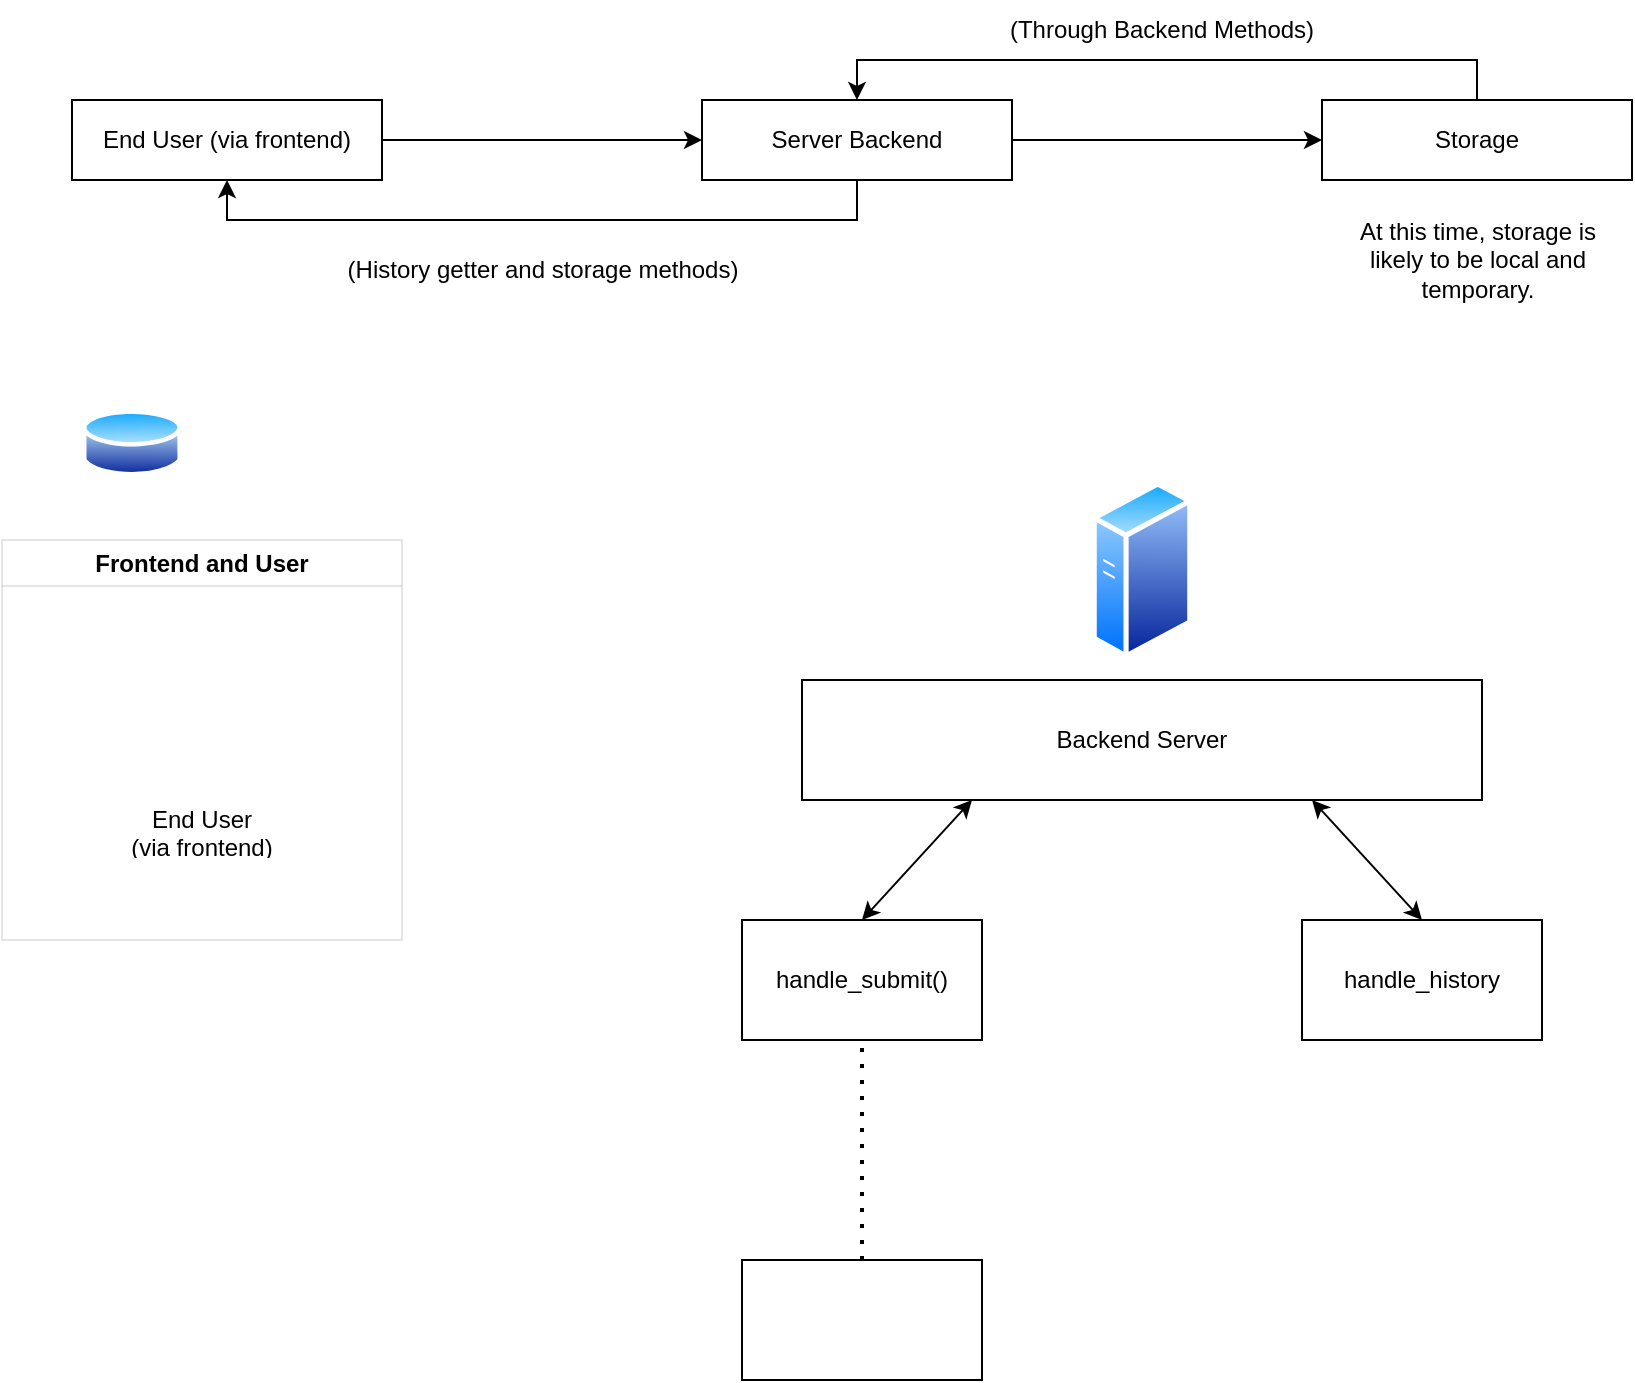 <mxfile version="24.8.8">
  <diagram name="Page-1" id="ClpgB7AAdrrCml1ry-PD">
    <mxGraphModel dx="1026" dy="692" grid="1" gridSize="10" guides="1" tooltips="1" connect="1" arrows="1" fold="1" page="1" pageScale="1" pageWidth="850" pageHeight="1100" math="0" shadow="0">
      <root>
        <mxCell id="0" />
        <mxCell id="1" parent="0" />
        <mxCell id="gOCm8S-VfS8fXB6XK8PX-7" style="edgeStyle=orthogonalEdgeStyle;rounded=0;orthogonalLoop=1;jettySize=auto;html=1;entryX=0;entryY=0.5;entryDx=0;entryDy=0;" edge="1" parent="1" source="gOCm8S-VfS8fXB6XK8PX-3" target="gOCm8S-VfS8fXB6XK8PX-5">
          <mxGeometry relative="1" as="geometry" />
        </mxCell>
        <mxCell id="gOCm8S-VfS8fXB6XK8PX-3" value="End User (via frontend)" style="rounded=0;whiteSpace=wrap;html=1;" vertex="1" parent="1">
          <mxGeometry x="45" y="100" width="155" height="40" as="geometry" />
        </mxCell>
        <mxCell id="gOCm8S-VfS8fXB6XK8PX-10" style="edgeStyle=orthogonalEdgeStyle;rounded=0;orthogonalLoop=1;jettySize=auto;html=1;entryX=0.5;entryY=0;entryDx=0;entryDy=0;" edge="1" parent="1" source="gOCm8S-VfS8fXB6XK8PX-4" target="gOCm8S-VfS8fXB6XK8PX-5">
          <mxGeometry relative="1" as="geometry">
            <Array as="points">
              <mxPoint x="748" y="80" />
              <mxPoint x="438" y="80" />
            </Array>
          </mxGeometry>
        </mxCell>
        <mxCell id="gOCm8S-VfS8fXB6XK8PX-4" value="Storage" style="rounded=0;whiteSpace=wrap;html=1;" vertex="1" parent="1">
          <mxGeometry x="670" y="100" width="155" height="40" as="geometry" />
        </mxCell>
        <mxCell id="gOCm8S-VfS8fXB6XK8PX-9" style="edgeStyle=orthogonalEdgeStyle;rounded=0;orthogonalLoop=1;jettySize=auto;html=1;exitX=1;exitY=0.5;exitDx=0;exitDy=0;entryX=0;entryY=0.5;entryDx=0;entryDy=0;" edge="1" parent="1" source="gOCm8S-VfS8fXB6XK8PX-5" target="gOCm8S-VfS8fXB6XK8PX-4">
          <mxGeometry relative="1" as="geometry" />
        </mxCell>
        <mxCell id="gOCm8S-VfS8fXB6XK8PX-14" style="edgeStyle=orthogonalEdgeStyle;rounded=0;orthogonalLoop=1;jettySize=auto;html=1;entryX=0.5;entryY=1;entryDx=0;entryDy=0;" edge="1" parent="1" source="gOCm8S-VfS8fXB6XK8PX-5" target="gOCm8S-VfS8fXB6XK8PX-3">
          <mxGeometry relative="1" as="geometry">
            <Array as="points">
              <mxPoint x="438" y="160" />
              <mxPoint x="123" y="160" />
            </Array>
          </mxGeometry>
        </mxCell>
        <mxCell id="gOCm8S-VfS8fXB6XK8PX-5" value="Server Backend" style="rounded=0;whiteSpace=wrap;html=1;" vertex="1" parent="1">
          <mxGeometry x="360" y="100" width="155" height="40" as="geometry" />
        </mxCell>
        <mxCell id="gOCm8S-VfS8fXB6XK8PX-11" value="(Through Backend Methods)" style="text;html=1;align=center;verticalAlign=middle;whiteSpace=wrap;rounded=0;" vertex="1" parent="1">
          <mxGeometry x="490" y="50" width="200" height="30" as="geometry" />
        </mxCell>
        <mxCell id="gOCm8S-VfS8fXB6XK8PX-13" value="At this time, storage is likely to be local and temporary." style="text;html=1;align=center;verticalAlign=middle;whiteSpace=wrap;rounded=0;" vertex="1" parent="1">
          <mxGeometry x="673.5" y="150" width="148" height="60" as="geometry" />
        </mxCell>
        <mxCell id="gOCm8S-VfS8fXB6XK8PX-15" value="(History getter and storage methods)" style="text;html=1;align=center;verticalAlign=middle;resizable=0;points=[];autosize=1;strokeColor=none;fillColor=none;" vertex="1" parent="1">
          <mxGeometry x="170" y="170" width="220" height="30" as="geometry" />
        </mxCell>
        <mxCell id="gOCm8S-VfS8fXB6XK8PX-25" value="Backend Server" style="rounded=0;whiteSpace=wrap;html=1;" vertex="1" parent="1">
          <mxGeometry x="410" y="390" width="340" height="60" as="geometry" />
        </mxCell>
        <mxCell id="gOCm8S-VfS8fXB6XK8PX-27" value="" style="image;aspect=fixed;perimeter=ellipsePerimeter;html=1;align=center;shadow=0;dashed=0;spacingTop=3;image=img/lib/active_directory/database.svg;" vertex="1" parent="1">
          <mxGeometry x="50" y="253" width="50" height="37" as="geometry" />
        </mxCell>
        <mxCell id="gOCm8S-VfS8fXB6XK8PX-28" value="" style="image;aspect=fixed;perimeter=ellipsePerimeter;html=1;align=center;shadow=0;dashed=0;spacingTop=3;image=img/lib/active_directory/generic_server.svg;" vertex="1" parent="1">
          <mxGeometry x="554.8" y="290" width="50.4" height="90" as="geometry" />
        </mxCell>
        <mxCell id="gOCm8S-VfS8fXB6XK8PX-29" value="handle_submit()" style="rounded=0;whiteSpace=wrap;html=1;" vertex="1" parent="1">
          <mxGeometry x="380" y="510" width="120" height="60" as="geometry" />
        </mxCell>
        <mxCell id="gOCm8S-VfS8fXB6XK8PX-30" value="handle_history" style="rounded=0;whiteSpace=wrap;html=1;" vertex="1" parent="1">
          <mxGeometry x="660" y="510" width="120" height="60" as="geometry" />
        </mxCell>
        <mxCell id="gOCm8S-VfS8fXB6XK8PX-31" value="" style="endArrow=classic;startArrow=classic;html=1;rounded=0;entryX=0.25;entryY=1;entryDx=0;entryDy=0;exitX=0.5;exitY=0;exitDx=0;exitDy=0;" edge="1" parent="1" source="gOCm8S-VfS8fXB6XK8PX-29" target="gOCm8S-VfS8fXB6XK8PX-25">
          <mxGeometry width="50" height="50" relative="1" as="geometry">
            <mxPoint x="410" y="660" as="sourcePoint" />
            <mxPoint x="460" y="610" as="targetPoint" />
          </mxGeometry>
        </mxCell>
        <mxCell id="gOCm8S-VfS8fXB6XK8PX-32" value="" style="endArrow=classic;startArrow=classic;html=1;rounded=0;entryX=0.75;entryY=1;entryDx=0;entryDy=0;exitX=0.5;exitY=0;exitDx=0;exitDy=0;" edge="1" parent="1" source="gOCm8S-VfS8fXB6XK8PX-30" target="gOCm8S-VfS8fXB6XK8PX-25">
          <mxGeometry width="50" height="50" relative="1" as="geometry">
            <mxPoint x="580" y="530" as="sourcePoint" />
            <mxPoint x="630" y="480" as="targetPoint" />
          </mxGeometry>
        </mxCell>
        <mxCell id="gOCm8S-VfS8fXB6XK8PX-33" value="" style="endArrow=none;dashed=1;html=1;dashPattern=1 3;strokeWidth=2;rounded=0;entryX=0.5;entryY=1;entryDx=0;entryDy=0;exitX=0.5;exitY=0;exitDx=0;exitDy=0;" edge="1" parent="1" source="gOCm8S-VfS8fXB6XK8PX-35" target="gOCm8S-VfS8fXB6XK8PX-29">
          <mxGeometry width="50" height="50" relative="1" as="geometry">
            <mxPoint x="440" y="670" as="sourcePoint" />
            <mxPoint x="470" y="610" as="targetPoint" />
          </mxGeometry>
        </mxCell>
        <mxCell id="gOCm8S-VfS8fXB6XK8PX-34" value="Frontend and User" style="swimlane;whiteSpace=wrap;html=1;opacity=10;" vertex="1" parent="1">
          <mxGeometry x="10" y="320" width="200" height="200" as="geometry" />
        </mxCell>
        <mxCell id="xDwhEg7lajCBHULK3OOE-2" value="" style="shape=image;verticalLabelPosition=bottom;labelBackgroundColor=default;verticalAlign=top;aspect=fixed;imageAspect=0;image=https://img.freepik.com/free-vector/user-blue-gradient_78370-4692.jpg;" parent="gOCm8S-VfS8fXB6XK8PX-34" vertex="1">
          <mxGeometry x="60" y="50" width="80" height="80" as="geometry" />
        </mxCell>
        <mxCell id="xDwhEg7lajCBHULK3OOE-4" value="End User&lt;div&gt;(via frontend)&lt;/div&gt;" style="text;strokeColor=none;fillColor=none;align=center;verticalAlign=middle;spacingLeft=4;spacingRight=4;overflow=hidden;points=[[0,0.5],[1,0.5]];portConstraint=eastwest;rotatable=0;whiteSpace=wrap;html=1;" parent="gOCm8S-VfS8fXB6XK8PX-34" vertex="1">
          <mxGeometry x="50" y="130" width="100" height="30" as="geometry" />
        </mxCell>
        <mxCell id="gOCm8S-VfS8fXB6XK8PX-35" value="" style="rounded=0;whiteSpace=wrap;html=1;" vertex="1" parent="1">
          <mxGeometry x="380" y="680" width="120" height="60" as="geometry" />
        </mxCell>
      </root>
    </mxGraphModel>
  </diagram>
</mxfile>

